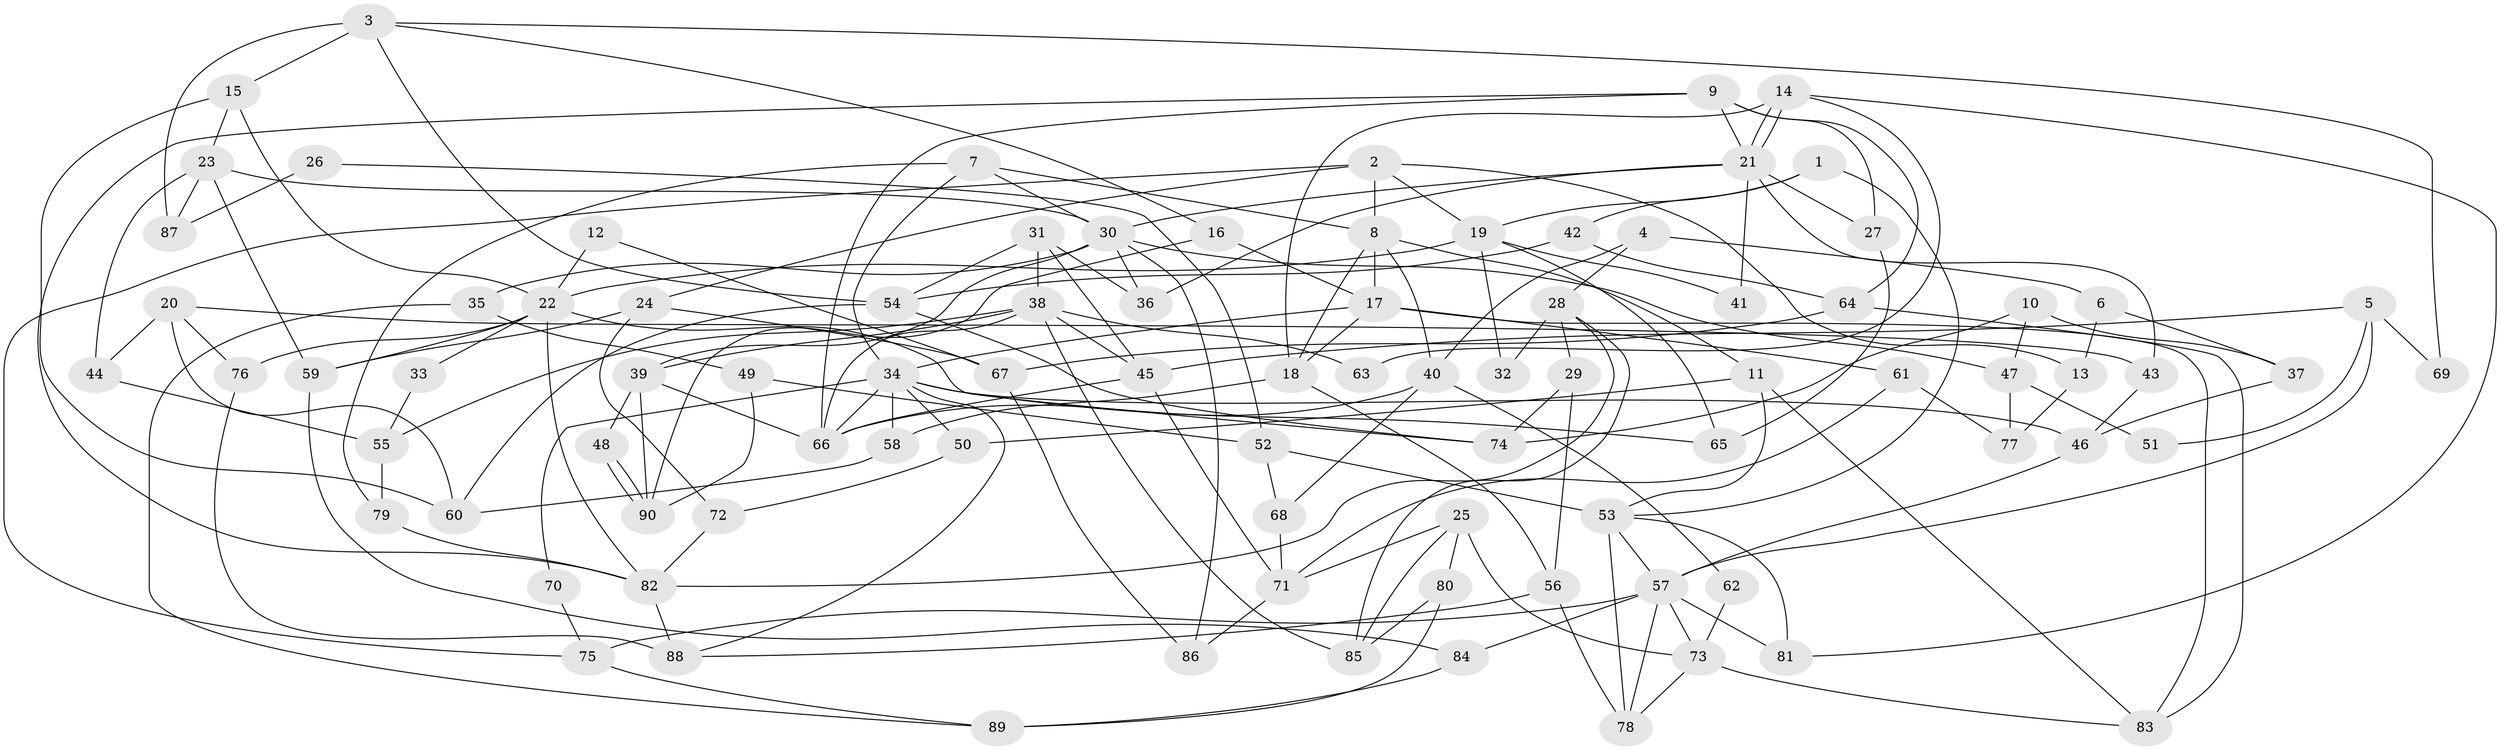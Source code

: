 // coarse degree distribution, {10: 0.06896551724137931, 9: 0.10344827586206896, 6: 0.27586206896551724, 4: 0.13793103448275862, 7: 0.13793103448275862, 5: 0.06896551724137931, 11: 0.034482758620689655, 12: 0.034482758620689655, 3: 0.06896551724137931, 8: 0.034482758620689655, 2: 0.034482758620689655}
// Generated by graph-tools (version 1.1) at 2025/37/03/04/25 23:37:02]
// undirected, 90 vertices, 180 edges
graph export_dot {
  node [color=gray90,style=filled];
  1;
  2;
  3;
  4;
  5;
  6;
  7;
  8;
  9;
  10;
  11;
  12;
  13;
  14;
  15;
  16;
  17;
  18;
  19;
  20;
  21;
  22;
  23;
  24;
  25;
  26;
  27;
  28;
  29;
  30;
  31;
  32;
  33;
  34;
  35;
  36;
  37;
  38;
  39;
  40;
  41;
  42;
  43;
  44;
  45;
  46;
  47;
  48;
  49;
  50;
  51;
  52;
  53;
  54;
  55;
  56;
  57;
  58;
  59;
  60;
  61;
  62;
  63;
  64;
  65;
  66;
  67;
  68;
  69;
  70;
  71;
  72;
  73;
  74;
  75;
  76;
  77;
  78;
  79;
  80;
  81;
  82;
  83;
  84;
  85;
  86;
  87;
  88;
  89;
  90;
  1 -- 53;
  1 -- 19;
  1 -- 42;
  2 -- 8;
  2 -- 24;
  2 -- 13;
  2 -- 19;
  2 -- 75;
  3 -- 54;
  3 -- 15;
  3 -- 16;
  3 -- 69;
  3 -- 87;
  4 -- 28;
  4 -- 40;
  4 -- 6;
  5 -- 57;
  5 -- 45;
  5 -- 51;
  5 -- 69;
  6 -- 13;
  6 -- 37;
  7 -- 30;
  7 -- 8;
  7 -- 34;
  7 -- 79;
  8 -- 17;
  8 -- 18;
  8 -- 11;
  8 -- 40;
  9 -- 82;
  9 -- 21;
  9 -- 27;
  9 -- 64;
  9 -- 66;
  10 -- 74;
  10 -- 37;
  10 -- 47;
  11 -- 83;
  11 -- 50;
  11 -- 53;
  12 -- 67;
  12 -- 22;
  13 -- 77;
  14 -- 81;
  14 -- 21;
  14 -- 21;
  14 -- 18;
  14 -- 63;
  15 -- 60;
  15 -- 22;
  15 -- 23;
  16 -- 17;
  16 -- 90;
  17 -- 34;
  17 -- 18;
  17 -- 61;
  17 -- 83;
  18 -- 56;
  18 -- 58;
  19 -- 65;
  19 -- 22;
  19 -- 32;
  19 -- 41;
  20 -- 44;
  20 -- 76;
  20 -- 43;
  20 -- 60;
  21 -- 43;
  21 -- 27;
  21 -- 30;
  21 -- 36;
  21 -- 41;
  22 -- 82;
  22 -- 33;
  22 -- 59;
  22 -- 74;
  22 -- 76;
  23 -- 30;
  23 -- 44;
  23 -- 59;
  23 -- 87;
  24 -- 59;
  24 -- 67;
  24 -- 72;
  25 -- 73;
  25 -- 71;
  25 -- 80;
  25 -- 85;
  26 -- 52;
  26 -- 87;
  27 -- 65;
  28 -- 82;
  28 -- 85;
  28 -- 29;
  28 -- 32;
  29 -- 74;
  29 -- 56;
  30 -- 39;
  30 -- 35;
  30 -- 36;
  30 -- 47;
  30 -- 86;
  31 -- 38;
  31 -- 36;
  31 -- 45;
  31 -- 54;
  33 -- 55;
  34 -- 66;
  34 -- 46;
  34 -- 50;
  34 -- 58;
  34 -- 65;
  34 -- 70;
  34 -- 88;
  35 -- 89;
  35 -- 49;
  37 -- 46;
  38 -- 45;
  38 -- 66;
  38 -- 39;
  38 -- 55;
  38 -- 63;
  38 -- 85;
  39 -- 90;
  39 -- 48;
  39 -- 66;
  40 -- 66;
  40 -- 62;
  40 -- 68;
  42 -- 54;
  42 -- 64;
  43 -- 46;
  44 -- 55;
  45 -- 66;
  45 -- 71;
  46 -- 57;
  47 -- 51;
  47 -- 77;
  48 -- 90;
  48 -- 90;
  49 -- 90;
  49 -- 52;
  50 -- 72;
  52 -- 53;
  52 -- 68;
  53 -- 78;
  53 -- 57;
  53 -- 81;
  54 -- 60;
  54 -- 74;
  55 -- 79;
  56 -- 78;
  56 -- 88;
  57 -- 75;
  57 -- 73;
  57 -- 78;
  57 -- 81;
  57 -- 84;
  58 -- 60;
  59 -- 84;
  61 -- 71;
  61 -- 77;
  62 -- 73;
  64 -- 67;
  64 -- 83;
  67 -- 86;
  68 -- 71;
  70 -- 75;
  71 -- 86;
  72 -- 82;
  73 -- 83;
  73 -- 78;
  75 -- 89;
  76 -- 88;
  79 -- 82;
  80 -- 85;
  80 -- 89;
  82 -- 88;
  84 -- 89;
}
